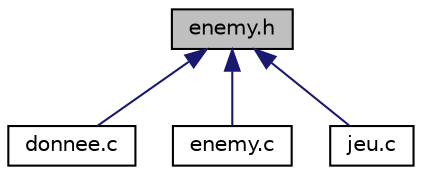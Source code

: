 digraph "enemy.h"
{
  edge [fontname="Helvetica",fontsize="10",labelfontname="Helvetica",labelfontsize="10"];
  node [fontname="Helvetica",fontsize="10",shape=record];
  Node9 [label="enemy.h",height=0.2,width=0.4,color="black", fillcolor="grey75", style="filled", fontcolor="black"];
  Node9 -> Node10 [dir="back",color="midnightblue",fontsize="10",style="solid",fontname="Helvetica"];
  Node10 [label="donnee.c",height=0.2,width=0.4,color="black", fillcolor="white", style="filled",URL="$donnee_8c.html"];
  Node9 -> Node11 [dir="back",color="midnightblue",fontsize="10",style="solid",fontname="Helvetica"];
  Node11 [label="enemy.c",height=0.2,width=0.4,color="black", fillcolor="white", style="filled",URL="$enemy_8c.html"];
  Node9 -> Node12 [dir="back",color="midnightblue",fontsize="10",style="solid",fontname="Helvetica"];
  Node12 [label="jeu.c",height=0.2,width=0.4,color="black", fillcolor="white", style="filled",URL="$jeu_8c.html",tooltip="testing program. "];
}
